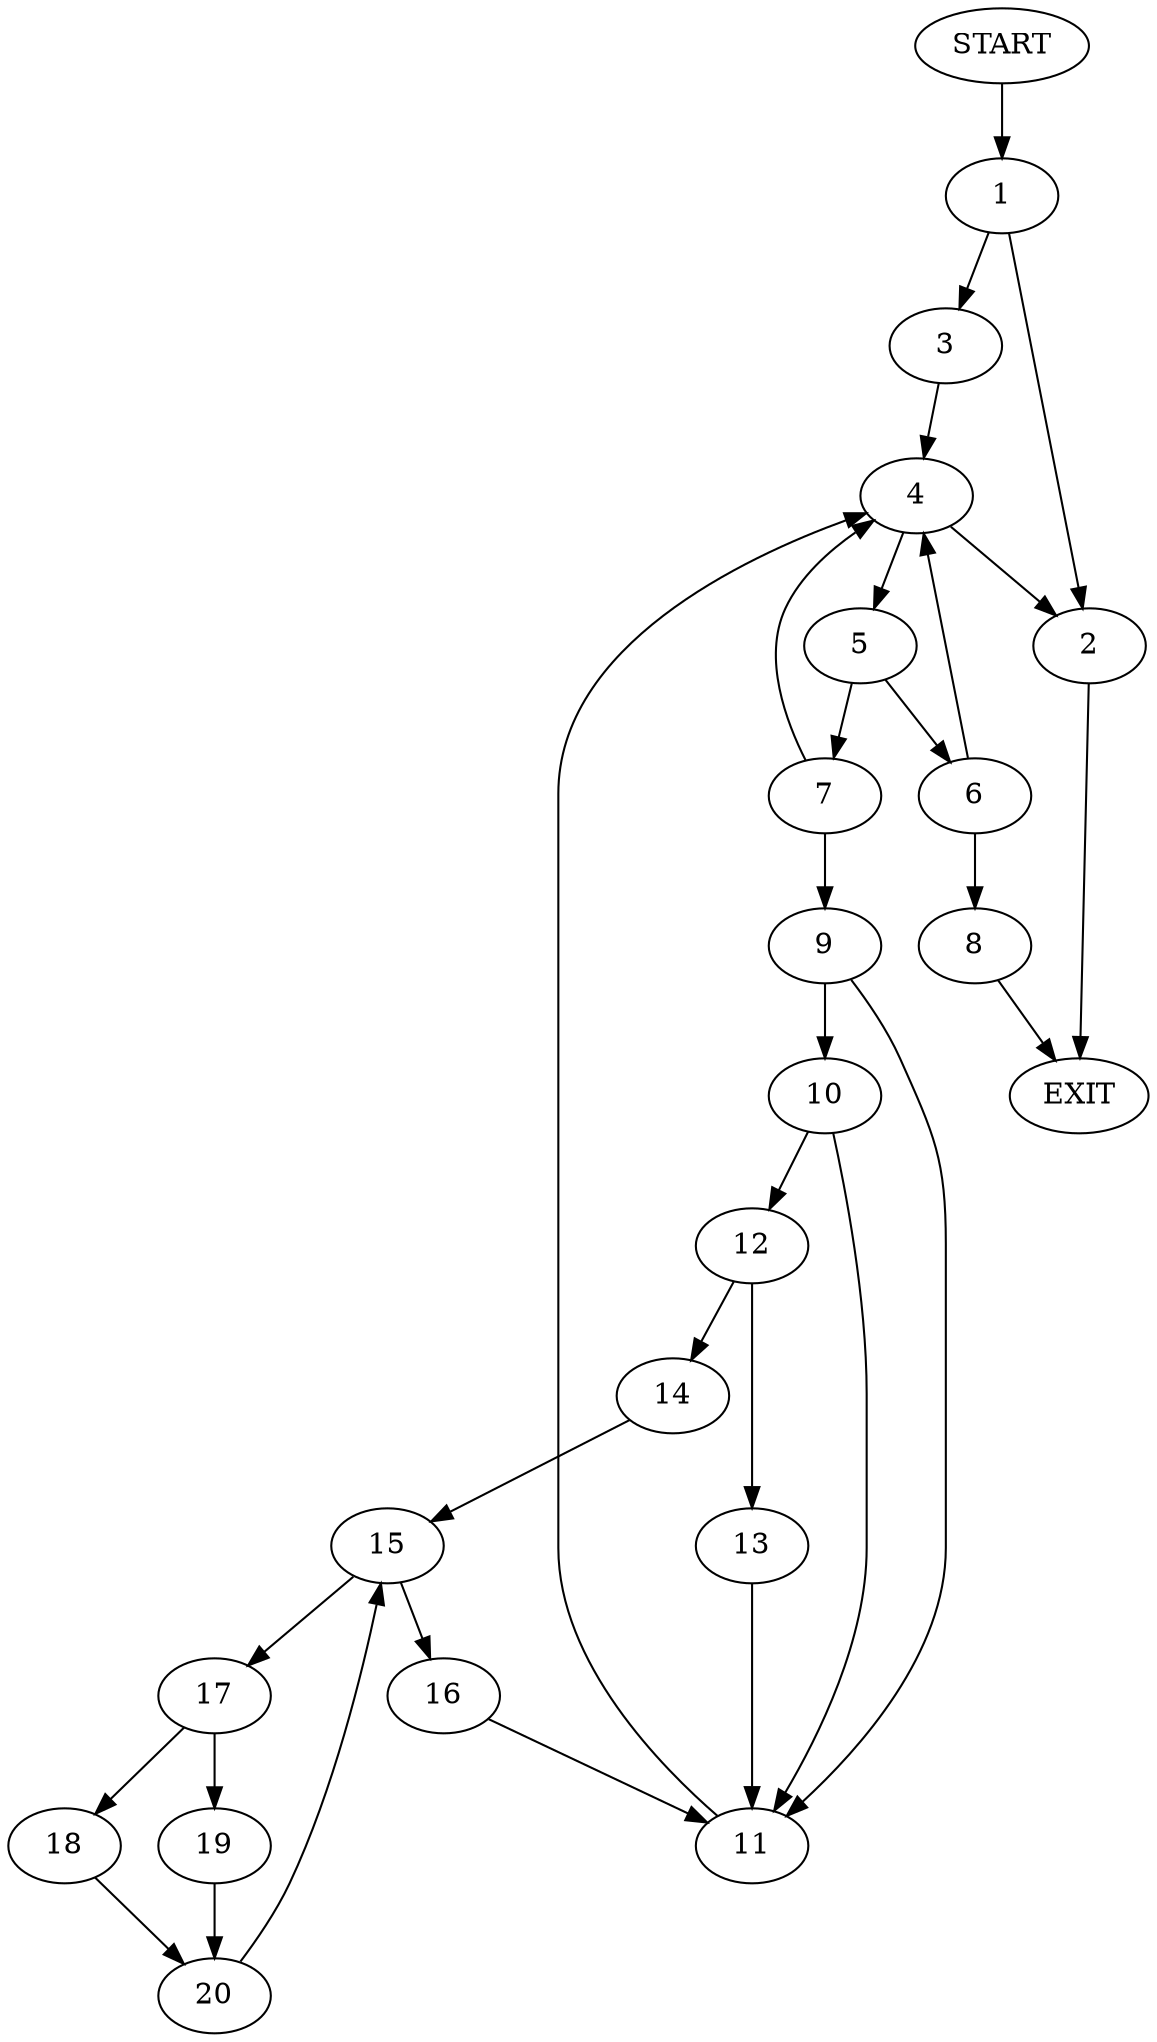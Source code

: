 digraph {
0 [label="START"]
21 [label="EXIT"]
0 -> 1
1 -> 2
1 -> 3
2 -> 21
3 -> 4
4 -> 2
4 -> 5
5 -> 6
5 -> 7
6 -> 8
6 -> 4
7 -> 9
7 -> 4
8 -> 21
9 -> 10
9 -> 11
10 -> 12
10 -> 11
11 -> 4
12 -> 13
12 -> 14
13 -> 11
14 -> 15
15 -> 16
15 -> 17
17 -> 18
17 -> 19
16 -> 11
19 -> 20
18 -> 20
20 -> 15
}
